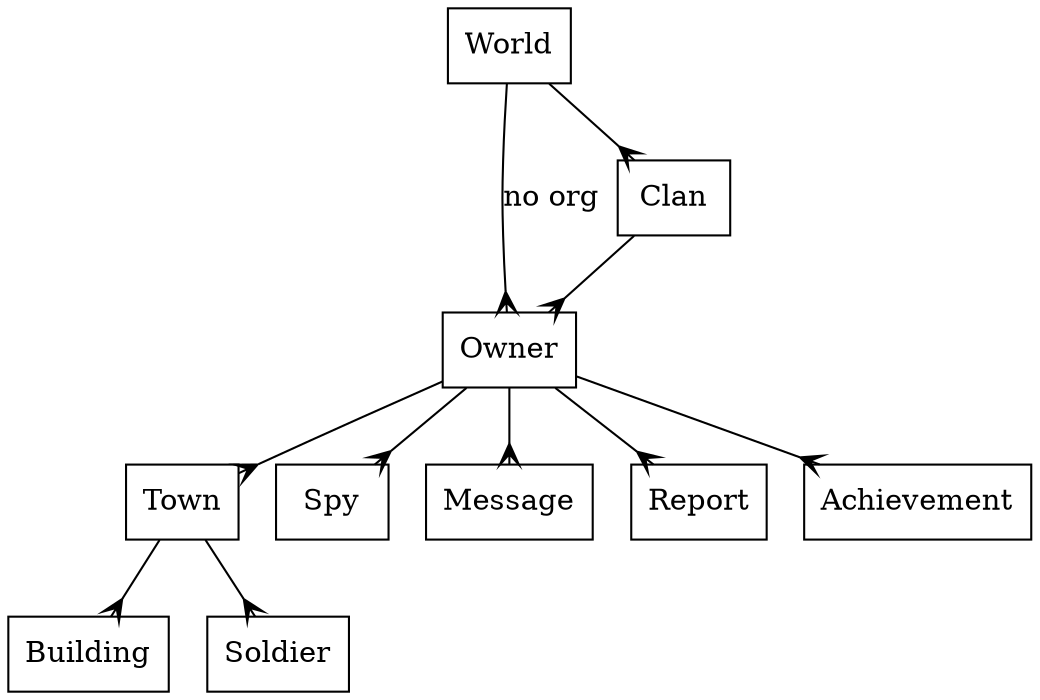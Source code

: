 digraph relationship
{
  node[shape="box"];
  World;
  Town;
  Owner;
  //{rank=same;World,Town,Owner}
  World -> Owner [dir="forward" arrowhead="crow" arrowtail="normal" label="no org" labeljust="l"];
  World -> Clan [dir="forward" arrowhead="crow" arrowtail="normal"];
  Clan -> Owner [dir="forward" arrowhead="crow" arrowtail="normal"];
  Owner -> Town [dir="forward" arrowhead="crow" arrowtail="normal"];
  Owner -> Spy [dir="forward" arrowhead="crow" arrowtail="normal"];
  Owner -> Message [dir="forward" arrowhead="crow" arrowtail="normal"];
  Owner -> Report [dir="forward" arrowhead="crow" arrowtail="normal"];
  Owner -> Achievement [dir="forward" arrowhead="crow" arrowtail="normal"];
  Town -> Building [dir="forward" arrowhead="crow" arrowtail="normal"];
  Town -> Soldier [dir="forward" arrowhead="crow" arrowtail="normal"];
}
